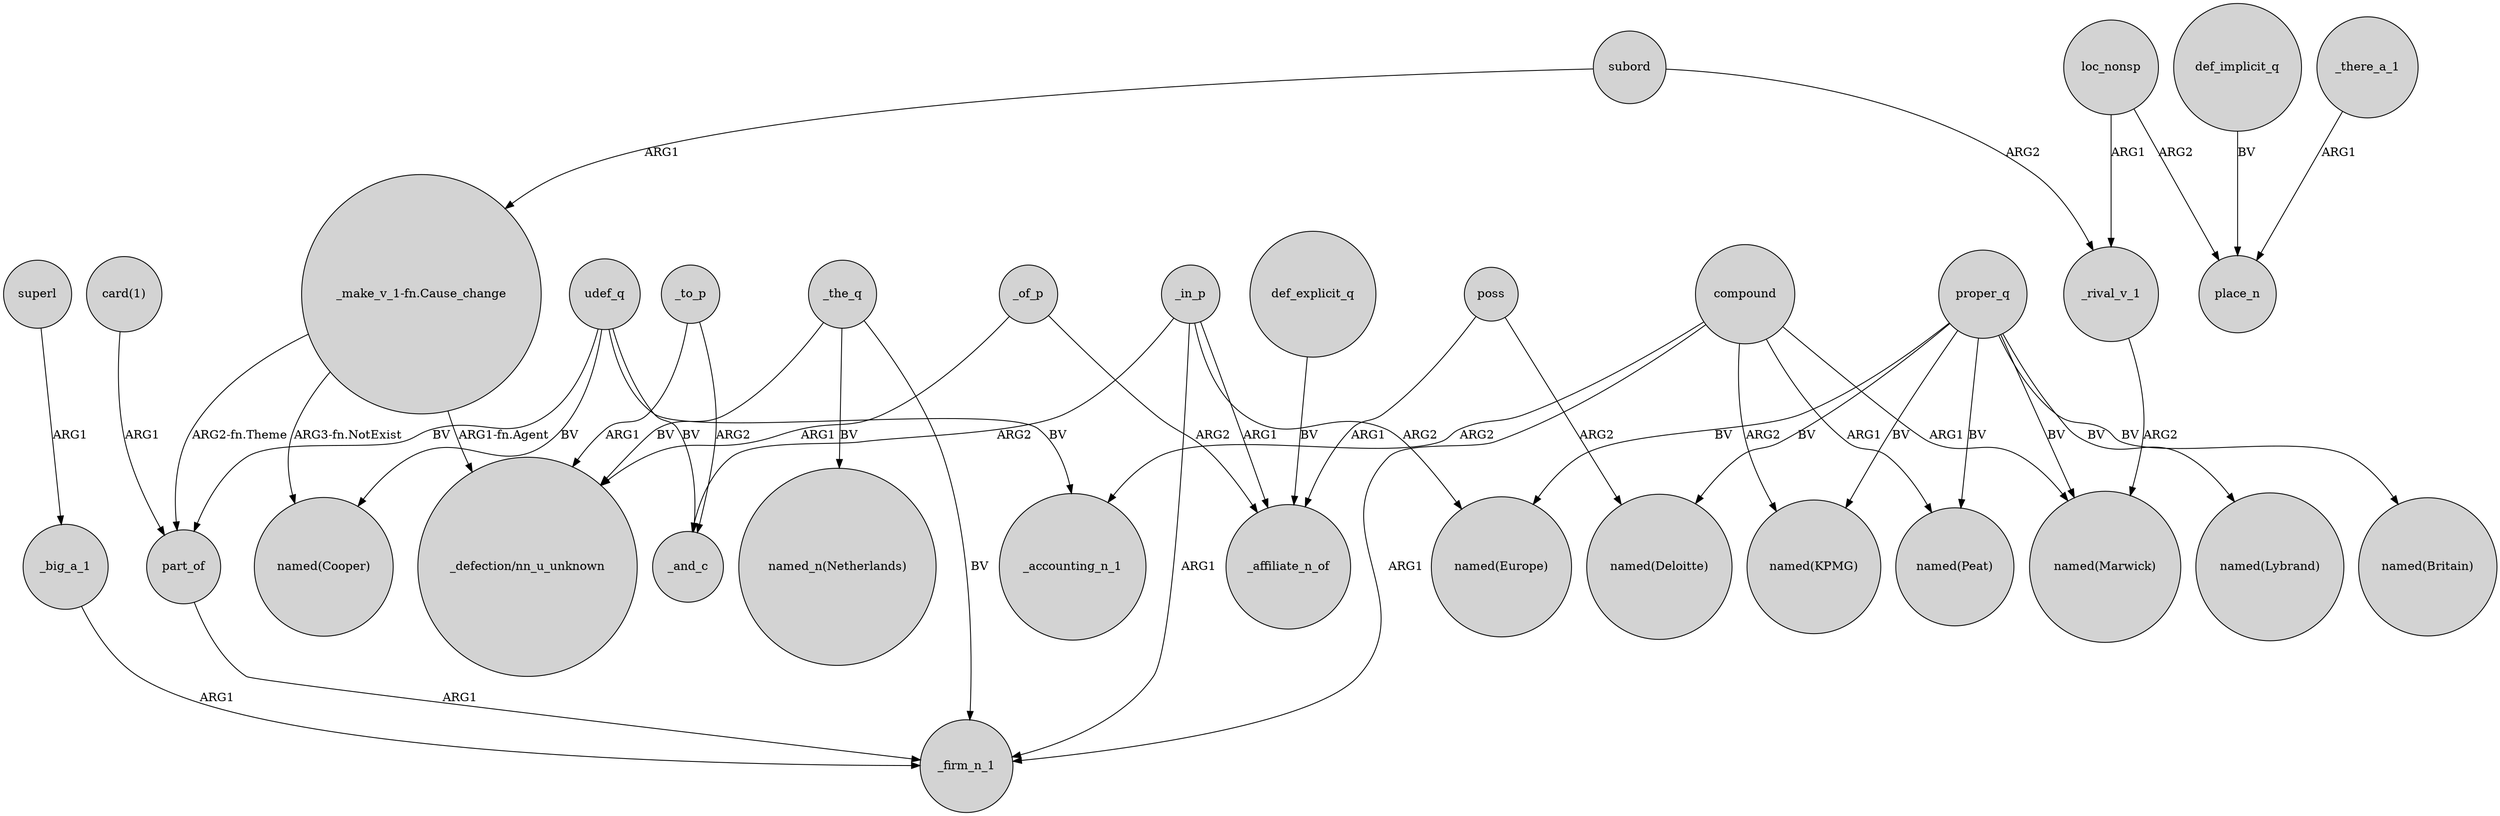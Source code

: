 digraph {
	node [shape=circle style=filled]
	_big_a_1 -> _firm_n_1 [label=ARG1]
	proper_q -> "named(Peat)" [label=BV]
	udef_q -> part_of [label=BV]
	proper_q -> "named(Deloitte)" [label=BV]
	subord -> "_make_v_1-fn.Cause_change" [label=ARG1]
	subord -> _rival_v_1 [label=ARG2]
	_the_q -> "named_n(Netherlands)" [label=BV]
	_of_p -> _affiliate_n_of [label=ARG2]
	_in_p -> "named(Europe)" [label=ARG2]
	"_make_v_1-fn.Cause_change" -> "_defection/nn_u_unknown" [label="ARG1-fn.Agent"]
	_rival_v_1 -> "named(Marwick)" [label=ARG2]
	part_of -> _firm_n_1 [label=ARG1]
	def_explicit_q -> _affiliate_n_of [label=BV]
	def_implicit_q -> place_n [label=BV]
	_to_p -> "_defection/nn_u_unknown" [label=ARG1]
	compound -> "named(Peat)" [label=ARG1]
	_to_p -> _and_c [label=ARG2]
	_of_p -> "_defection/nn_u_unknown" [label=ARG1]
	poss -> "named(Deloitte)" [label=ARG2]
	poss -> _affiliate_n_of [label=ARG1]
	udef_q -> "named(Cooper)" [label=BV]
	loc_nonsp -> _rival_v_1 [label=ARG1]
	"_make_v_1-fn.Cause_change" -> part_of [label="ARG2-fn.Theme"]
	_in_p -> _firm_n_1 [label=ARG1]
	proper_q -> "named(Europe)" [label=BV]
	proper_q -> "named(Lybrand)" [label=BV]
	"_make_v_1-fn.Cause_change" -> "named(Cooper)" [label="ARG3-fn.NotExist"]
	compound -> _firm_n_1 [label=ARG1]
	compound -> "named(KPMG)" [label=ARG2]
	"card(1)" -> part_of [label=ARG1]
	_the_q -> _firm_n_1 [label=BV]
	proper_q -> "named(Marwick)" [label=BV]
	compound -> "named(Marwick)" [label=ARG1]
	loc_nonsp -> place_n [label=ARG2]
	udef_q -> _and_c [label=BV]
	superl -> _big_a_1 [label=ARG1]
	udef_q -> _accounting_n_1 [label=BV]
	_in_p -> _and_c [label=ARG2]
	proper_q -> "named(KPMG)" [label=BV]
	_there_a_1 -> place_n [label=ARG1]
	compound -> _accounting_n_1 [label=ARG2]
	proper_q -> "named(Britain)" [label=BV]
	_in_p -> _affiliate_n_of [label=ARG1]
	_the_q -> "_defection/nn_u_unknown" [label=BV]
}
